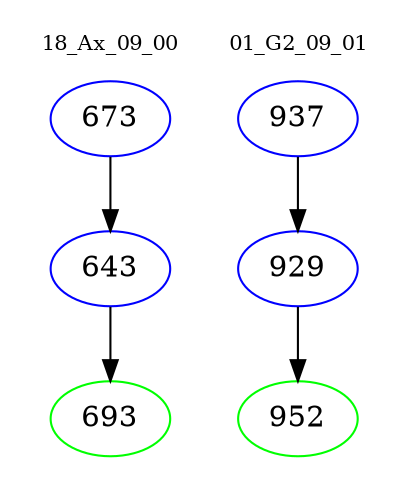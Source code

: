 digraph{
subgraph cluster_0 {
color = white
label = "18_Ax_09_00";
fontsize=10;
T0_673 [label="673", color="blue"]
T0_673 -> T0_643 [color="black"]
T0_643 [label="643", color="blue"]
T0_643 -> T0_693 [color="black"]
T0_693 [label="693", color="green"]
}
subgraph cluster_1 {
color = white
label = "01_G2_09_01";
fontsize=10;
T1_937 [label="937", color="blue"]
T1_937 -> T1_929 [color="black"]
T1_929 [label="929", color="blue"]
T1_929 -> T1_952 [color="black"]
T1_952 [label="952", color="green"]
}
}
